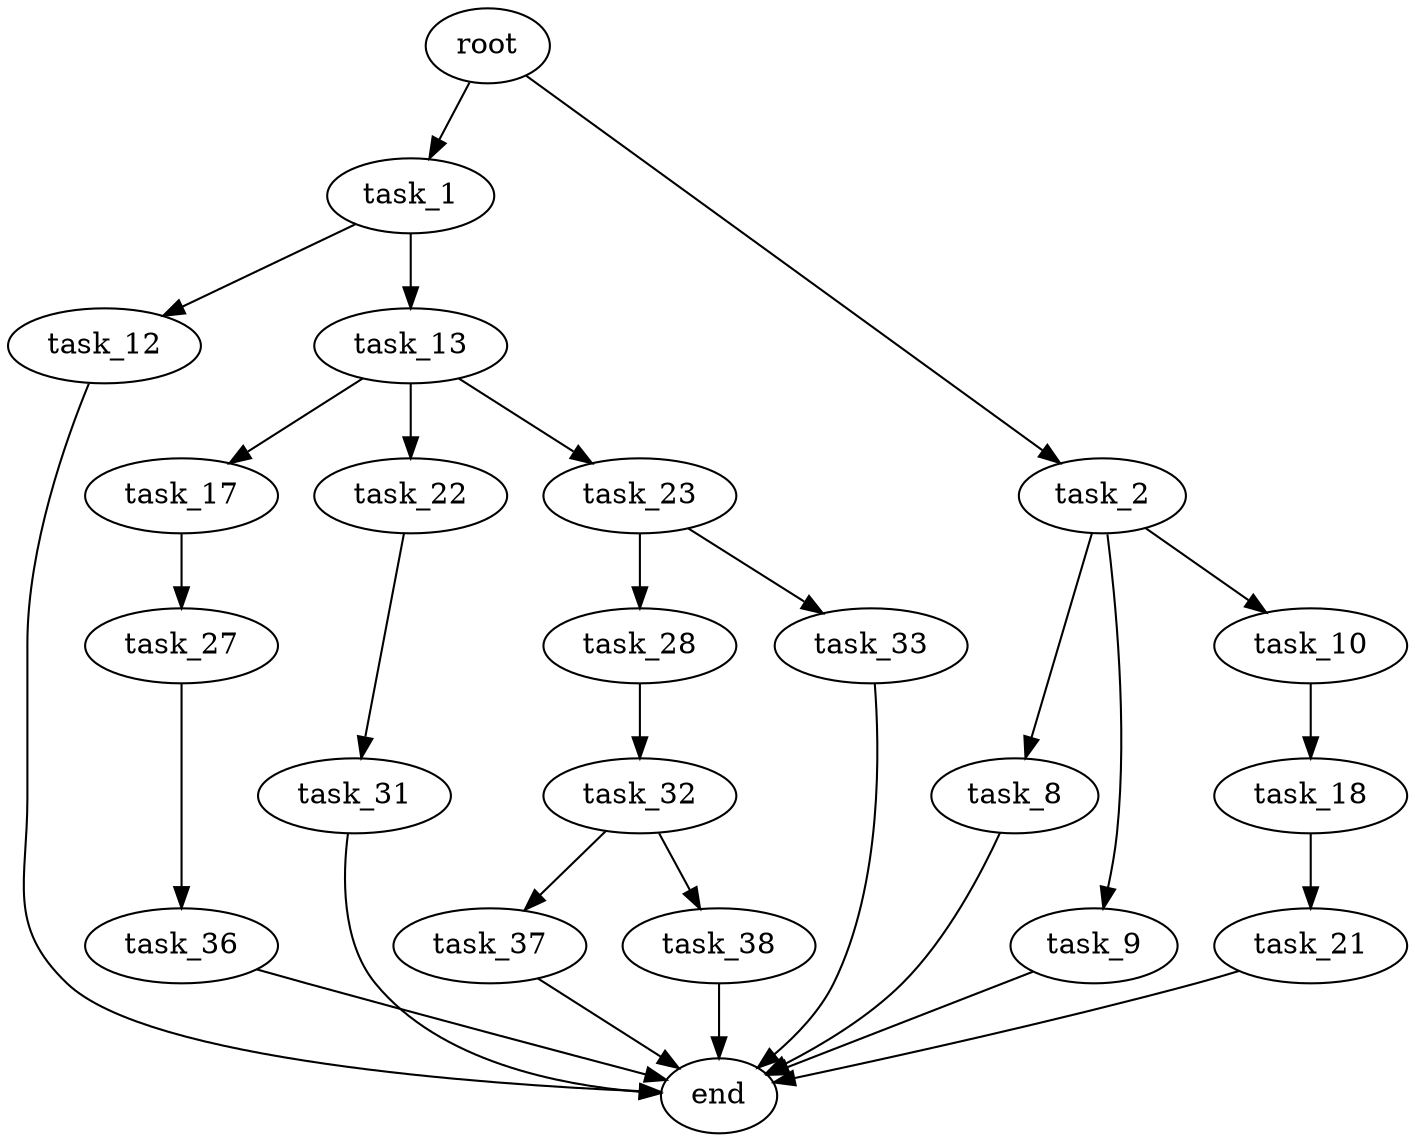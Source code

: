 digraph G {
  root [size="0.000000"];
  task_1 [size="40331669292.000000"];
  task_2 [size="68719476736.000000"];
  task_8 [size="7491986502.000000"];
  task_9 [size="194950329280.000000"];
  task_10 [size="5574777294.000000"];
  task_12 [size="782757789696.000000"];
  task_13 [size="6467605642.000000"];
  task_17 [size="80378440579.000000"];
  task_18 [size="60302365759.000000"];
  task_21 [size="5805568149.000000"];
  task_22 [size="13789384371.000000"];
  task_23 [size="248886259671.000000"];
  task_27 [size="21309594224.000000"];
  task_28 [size="68719476736.000000"];
  task_31 [size="6742717880.000000"];
  task_32 [size="13091526591.000000"];
  task_33 [size="231928233984.000000"];
  task_36 [size="28991029248.000000"];
  task_37 [size="8589934592.000000"];
  task_38 [size="549755813888.000000"];
  end [size="0.000000"];

  root -> task_1 [size="1.000000"];
  root -> task_2 [size="1.000000"];
  task_1 -> task_12 [size="679477248.000000"];
  task_1 -> task_13 [size="679477248.000000"];
  task_2 -> task_8 [size="134217728.000000"];
  task_2 -> task_9 [size="134217728.000000"];
  task_2 -> task_10 [size="134217728.000000"];
  task_8 -> end [size="1.000000"];
  task_9 -> end [size="1.000000"];
  task_10 -> task_18 [size="411041792.000000"];
  task_12 -> end [size="1.000000"];
  task_13 -> task_17 [size="209715200.000000"];
  task_13 -> task_22 [size="209715200.000000"];
  task_13 -> task_23 [size="209715200.000000"];
  task_17 -> task_27 [size="75497472.000000"];
  task_18 -> task_21 [size="134217728.000000"];
  task_21 -> end [size="1.000000"];
  task_22 -> task_31 [size="301989888.000000"];
  task_23 -> task_28 [size="679477248.000000"];
  task_23 -> task_33 [size="679477248.000000"];
  task_27 -> task_36 [size="536870912.000000"];
  task_28 -> task_32 [size="134217728.000000"];
  task_31 -> end [size="1.000000"];
  task_32 -> task_37 [size="33554432.000000"];
  task_32 -> task_38 [size="33554432.000000"];
  task_33 -> end [size="1.000000"];
  task_36 -> end [size="1.000000"];
  task_37 -> end [size="1.000000"];
  task_38 -> end [size="1.000000"];
}
